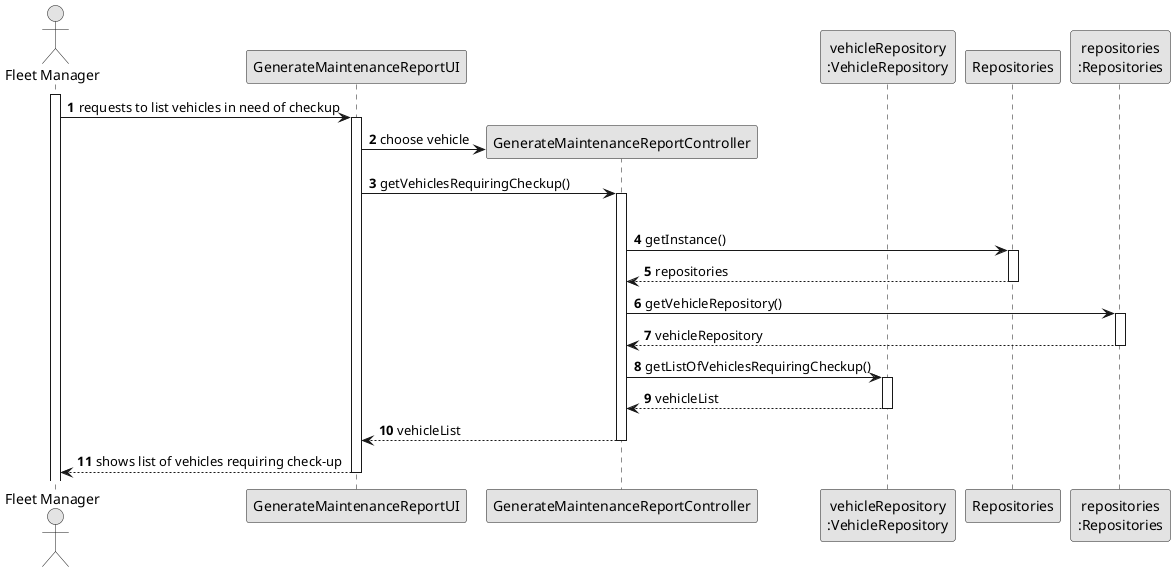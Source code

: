 @startuml
skinparam monochrome true
skinparam packageStyle rectangle
skinparam shadowing false

autonumber

'hide footbox
actor "Fleet Manager" as FM
participant "GenerateMaintenanceReportUI" as UI
participant "GenerateMaintenanceReportController" as CTRL
participant "vehicleRepository\n:VehicleRepository" as VR
participant "Repositories" as RepositorySingleton
participant "repositories\n:Repositories" as PLAT


activate FM

        FM -> UI : requests to list vehicles in need of checkup

        activate UI

'            UI --> ADM : requests data (reference, description,  informal \n description, technical description, duration, cost)
            'create CTRL

            UI -> CTRL** : choose vehicle

            UI -> CTRL : getVehiclesRequiringCheckup()
            activate CTRL

                |||
                    CTRL -> RepositorySingleton: getInstance()
                    activate RepositorySingleton

                    RepositorySingleton --> CTRL: repositories
                    deactivate RepositorySingleton

                    CTRL -> PLAT: getVehicleRepository()
                    activate PLAT

                        PLAT --> CTRL: vehicleRepository
                    deactivate PLAT

                CTRL -> VR: getListOfVehiclesRequiringCheckup()
                activate VR

                VR --> CTRL: vehicleList
                deactivate VR

                CTRL --> UI :vehicleList
            deactivate CTRL

            UI --> FM :  shows list of vehicles requiring check-up
        deactivate UI


@enduml